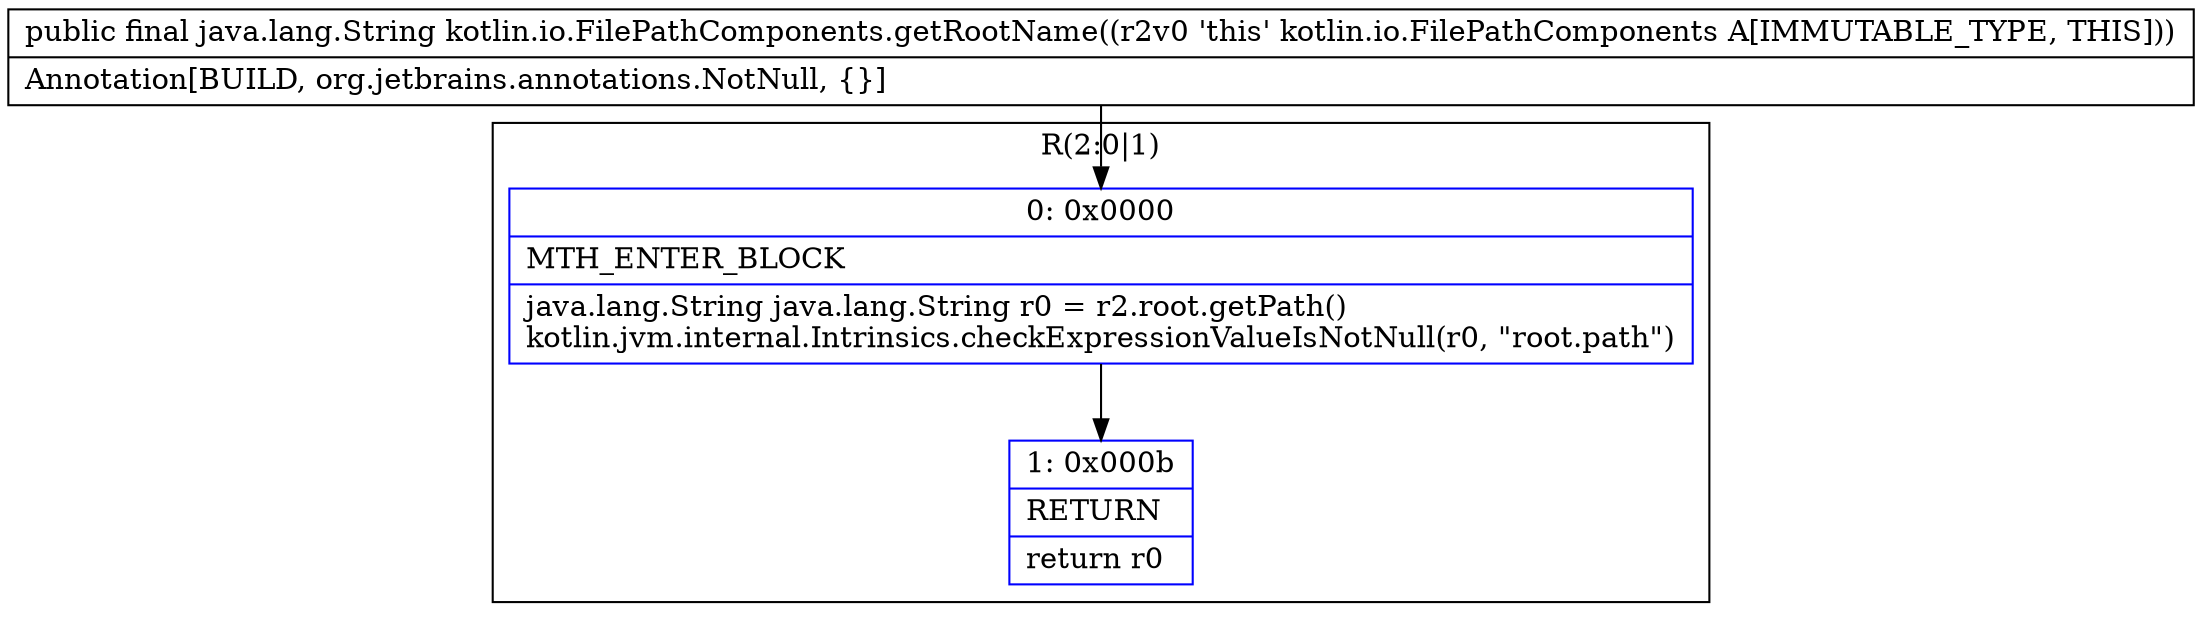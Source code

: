 digraph "CFG forkotlin.io.FilePathComponents.getRootName()Ljava\/lang\/String;" {
subgraph cluster_Region_56087699 {
label = "R(2:0|1)";
node [shape=record,color=blue];
Node_0 [shape=record,label="{0\:\ 0x0000|MTH_ENTER_BLOCK\l|java.lang.String java.lang.String r0 = r2.root.getPath()\lkotlin.jvm.internal.Intrinsics.checkExpressionValueIsNotNull(r0, \"root.path\")\l}"];
Node_1 [shape=record,label="{1\:\ 0x000b|RETURN\l|return r0\l}"];
}
MethodNode[shape=record,label="{public final java.lang.String kotlin.io.FilePathComponents.getRootName((r2v0 'this' kotlin.io.FilePathComponents A[IMMUTABLE_TYPE, THIS]))  | Annotation[BUILD, org.jetbrains.annotations.NotNull, \{\}]\l}"];
MethodNode -> Node_0;
Node_0 -> Node_1;
}

